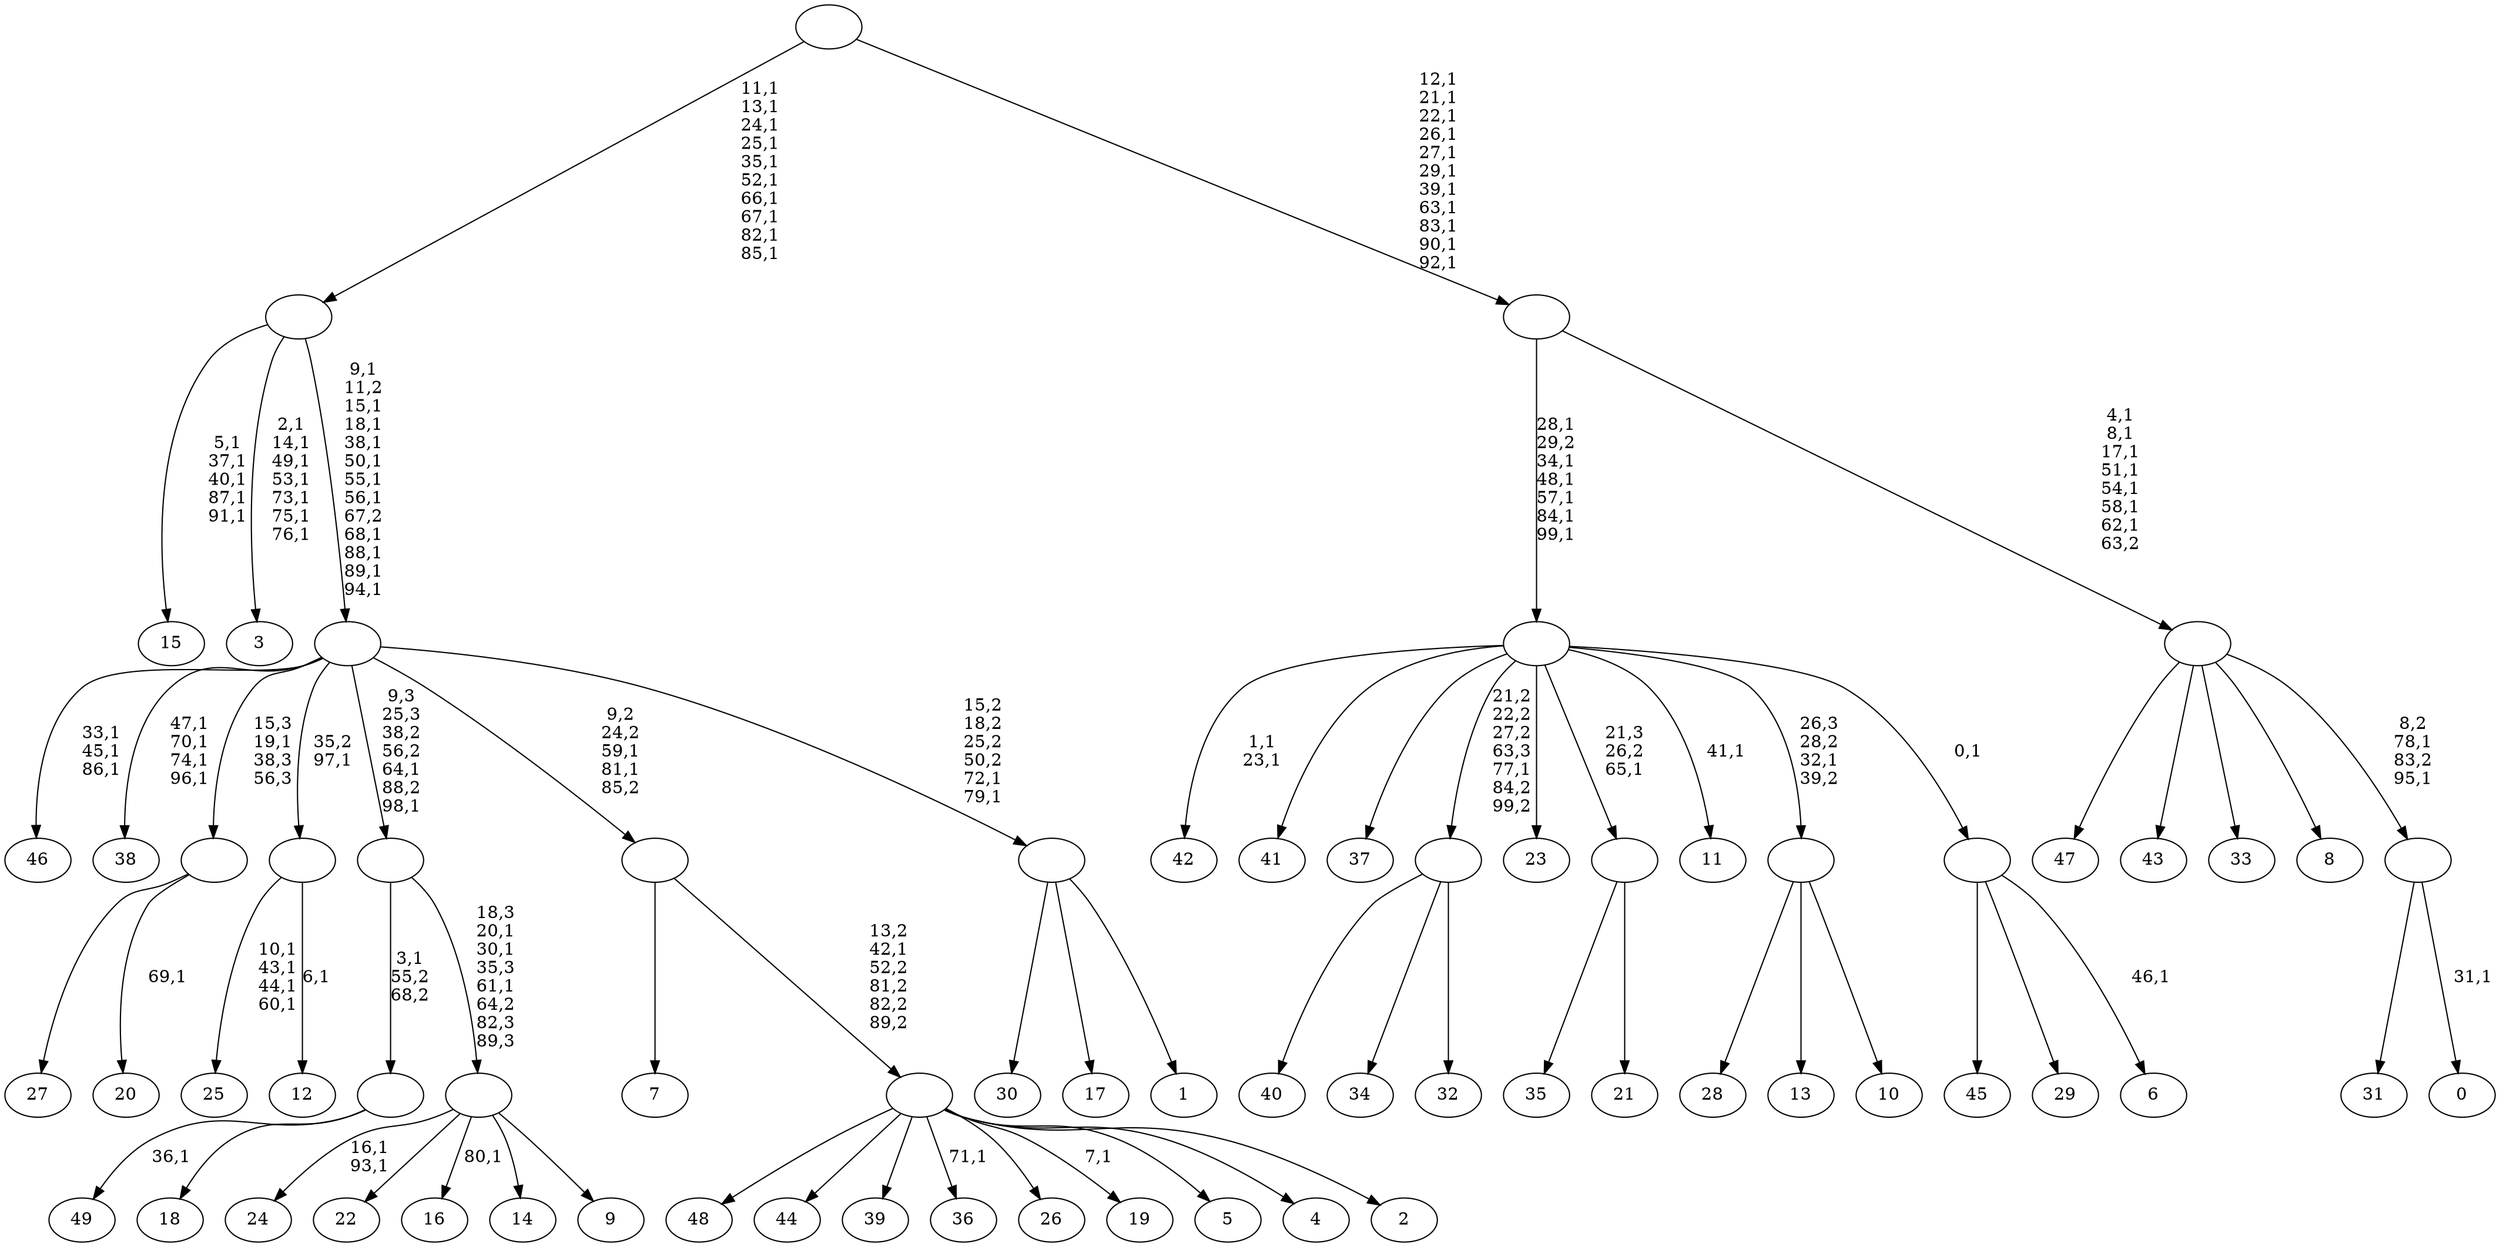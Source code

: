 digraph T {
	150 [label="49"]
	148 [label="48"]
	147 [label="47"]
	146 [label="46"]
	142 [label="45"]
	141 [label="44"]
	140 [label="43"]
	139 [label="42"]
	136 [label="41"]
	135 [label="40"]
	134 [label="39"]
	133 [label="38"]
	128 [label="37"]
	127 [label="36"]
	125 [label="35"]
	124 [label="34"]
	123 [label="33"]
	122 [label="32"]
	121 [label=""]
	120 [label="31"]
	119 [label="30"]
	118 [label="29"]
	117 [label="28"]
	116 [label="27"]
	115 [label="26"]
	114 [label="25"]
	109 [label="24"]
	106 [label="23"]
	105 [label="22"]
	104 [label="21"]
	103 [label=""]
	102 [label="20"]
	100 [label=""]
	99 [label="19"]
	97 [label="18"]
	96 [label=""]
	95 [label="17"]
	94 [label="16"]
	92 [label="15"]
	86 [label="14"]
	85 [label="13"]
	84 [label="12"]
	82 [label=""]
	81 [label="11"]
	79 [label="10"]
	78 [label=""]
	77 [label="9"]
	76 [label=""]
	73 [label=""]
	71 [label="8"]
	70 [label="7"]
	69 [label="6"]
	67 [label=""]
	66 [label=""]
	60 [label="5"]
	59 [label="4"]
	58 [label="3"]
	50 [label="2"]
	49 [label=""]
	48 [label=""]
	46 [label="1"]
	45 [label=""]
	43 [label=""]
	32 [label=""]
	22 [label="0"]
	20 [label=""]
	18 [label=""]
	11 [label=""]
	0 [label=""]
	121 -> 135 [label=""]
	121 -> 124 [label=""]
	121 -> 122 [label=""]
	103 -> 125 [label=""]
	103 -> 104 [label=""]
	100 -> 102 [label="69,1"]
	100 -> 116 [label=""]
	96 -> 150 [label="36,1"]
	96 -> 97 [label=""]
	82 -> 84 [label="6,1"]
	82 -> 114 [label="10,1\n43,1\n44,1\n60,1"]
	78 -> 117 [label=""]
	78 -> 85 [label=""]
	78 -> 79 [label=""]
	76 -> 94 [label="80,1"]
	76 -> 109 [label="16,1\n93,1"]
	76 -> 105 [label=""]
	76 -> 86 [label=""]
	76 -> 77 [label=""]
	73 -> 76 [label="18,3\n20,1\n30,1\n35,3\n61,1\n64,2\n82,3\n89,3"]
	73 -> 96 [label="3,1\n55,2\n68,2"]
	67 -> 69 [label="46,1"]
	67 -> 142 [label=""]
	67 -> 118 [label=""]
	66 -> 81 [label="41,1"]
	66 -> 139 [label="1,1\n23,1"]
	66 -> 136 [label=""]
	66 -> 128 [label=""]
	66 -> 121 [label="21,2\n22,2\n27,2\n63,3\n77,1\n84,2\n99,2"]
	66 -> 106 [label=""]
	66 -> 103 [label="21,3\n26,2\n65,1"]
	66 -> 78 [label="26,3\n28,2\n32,1\n39,2"]
	66 -> 67 [label="0,1"]
	49 -> 99 [label="7,1"]
	49 -> 127 [label="71,1"]
	49 -> 148 [label=""]
	49 -> 141 [label=""]
	49 -> 134 [label=""]
	49 -> 115 [label=""]
	49 -> 60 [label=""]
	49 -> 59 [label=""]
	49 -> 50 [label=""]
	48 -> 70 [label=""]
	48 -> 49 [label="13,2\n42,1\n52,2\n81,2\n82,2\n89,2"]
	45 -> 119 [label=""]
	45 -> 95 [label=""]
	45 -> 46 [label=""]
	43 -> 45 [label="15,2\n18,2\n25,2\n50,2\n72,1\n79,1"]
	43 -> 48 [label="9,2\n24,2\n59,1\n81,1\n85,2"]
	43 -> 73 [label="9,3\n25,3\n38,2\n56,2\n64,1\n88,2\n98,1"]
	43 -> 133 [label="47,1\n70,1\n74,1\n96,1"]
	43 -> 146 [label="33,1\n45,1\n86,1"]
	43 -> 100 [label="15,3\n19,1\n38,3\n56,3"]
	43 -> 82 [label="35,2\n97,1"]
	32 -> 43 [label="9,1\n11,2\n15,1\n18,1\n38,1\n50,1\n55,1\n56,1\n67,2\n68,1\n88,1\n89,1\n94,1"]
	32 -> 58 [label="2,1\n14,1\n49,1\n53,1\n73,1\n75,1\n76,1"]
	32 -> 92 [label="5,1\n37,1\n40,1\n87,1\n91,1"]
	20 -> 22 [label="31,1"]
	20 -> 120 [label=""]
	18 -> 20 [label="8,2\n78,1\n83,2\n95,1"]
	18 -> 147 [label=""]
	18 -> 140 [label=""]
	18 -> 123 [label=""]
	18 -> 71 [label=""]
	11 -> 18 [label="4,1\n8,1\n17,1\n51,1\n54,1\n58,1\n62,1\n63,2"]
	11 -> 66 [label="28,1\n29,2\n34,1\n48,1\n57,1\n84,1\n99,1"]
	0 -> 11 [label="12,1\n21,1\n22,1\n26,1\n27,1\n29,1\n39,1\n63,1\n83,1\n90,1\n92,1"]
	0 -> 32 [label="11,1\n13,1\n24,1\n25,1\n35,1\n52,1\n66,1\n67,1\n82,1\n85,1"]
}
